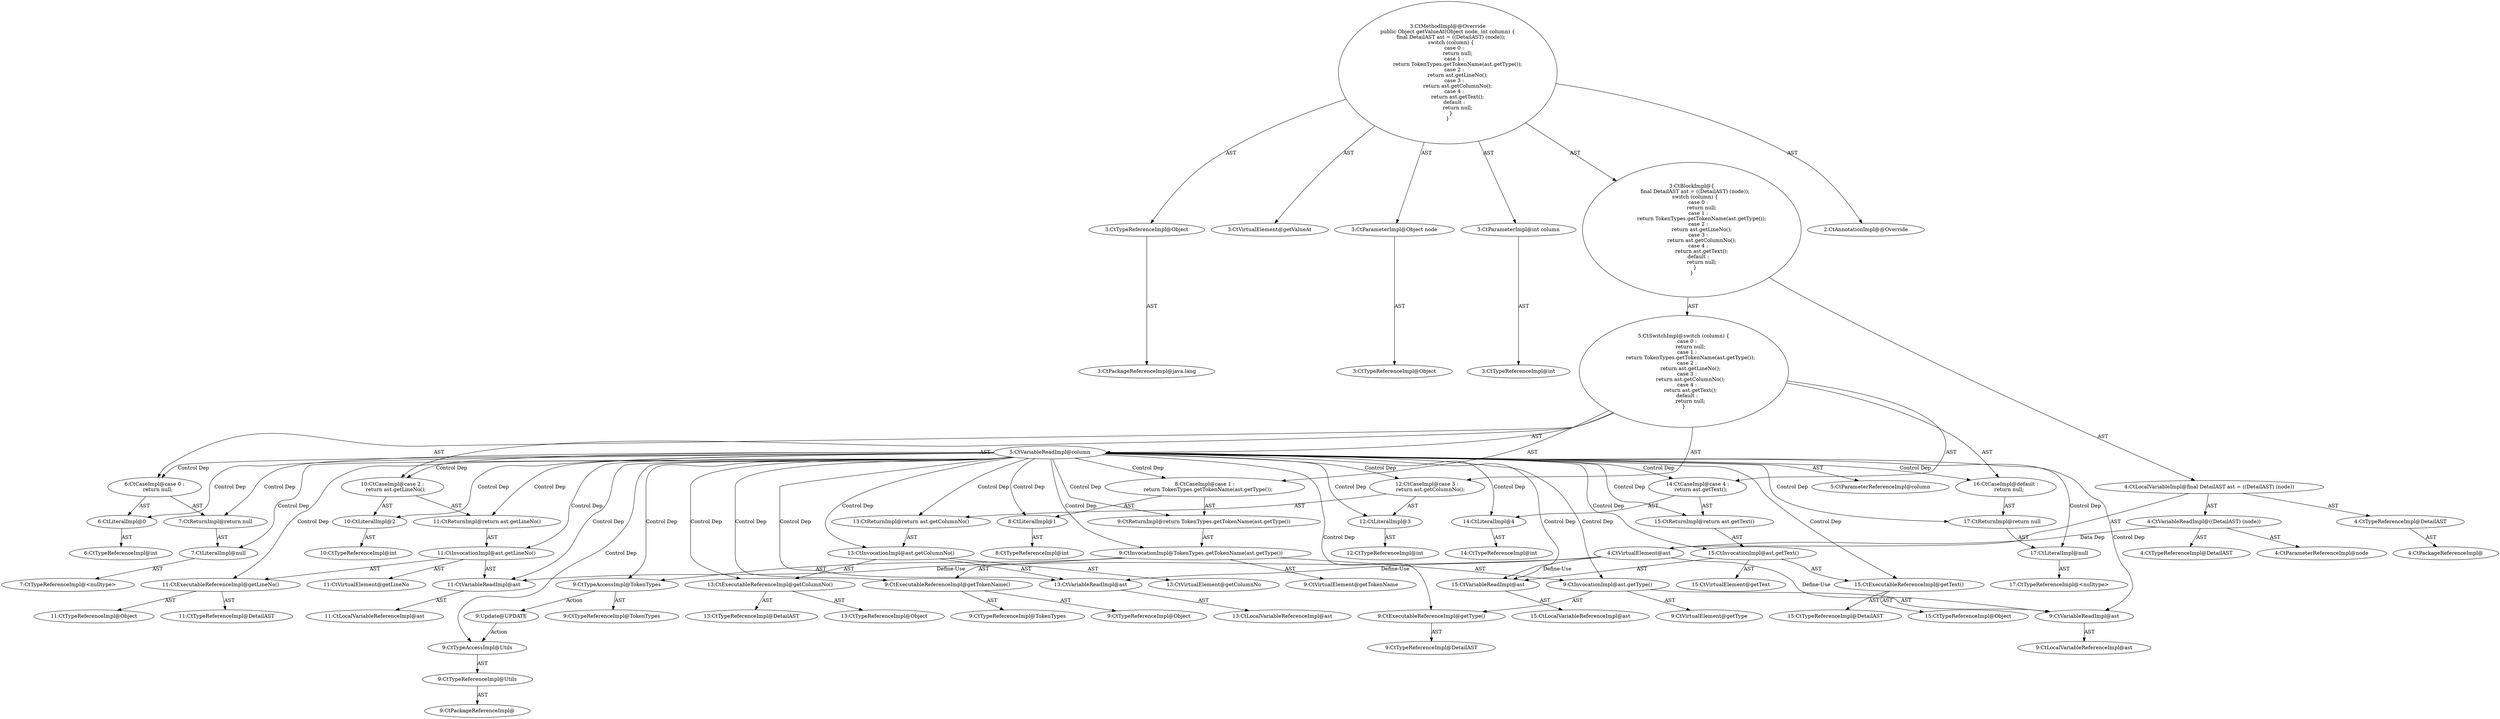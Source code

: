 digraph "getValueAt#?,Object,int" {
0 [label="3:CtTypeReferenceImpl@Object" shape=ellipse]
1 [label="3:CtPackageReferenceImpl@java.lang" shape=ellipse]
2 [label="3:CtVirtualElement@getValueAt" shape=ellipse]
3 [label="3:CtParameterImpl@Object node" shape=ellipse]
4 [label="3:CtTypeReferenceImpl@Object" shape=ellipse]
5 [label="3:CtParameterImpl@int column" shape=ellipse]
6 [label="3:CtTypeReferenceImpl@int" shape=ellipse]
7 [label="4:CtTypeReferenceImpl@DetailAST" shape=ellipse]
8 [label="4:CtPackageReferenceImpl@" shape=ellipse]
9 [label="4:CtVariableReadImpl@((DetailAST) (node))" shape=ellipse]
10 [label="4:CtTypeReferenceImpl@DetailAST" shape=ellipse]
11 [label="4:CtParameterReferenceImpl@node" shape=ellipse]
12 [label="4:CtVirtualElement@ast" shape=ellipse]
13 [label="4:CtLocalVariableImpl@final DetailAST ast = ((DetailAST) (node))" shape=ellipse]
14 [label="5:CtVariableReadImpl@column" shape=ellipse]
15 [label="5:CtParameterReferenceImpl@column" shape=ellipse]
16 [label="6:CtLiteralImpl@0" shape=ellipse]
17 [label="6:CtTypeReferenceImpl@int" shape=ellipse]
18 [label="7:CtLiteralImpl@null" shape=ellipse]
19 [label="7:CtTypeReferenceImpl@<nulltype>" shape=ellipse]
20 [label="7:CtReturnImpl@return null" shape=ellipse]
21 [label="6:CtCaseImpl@case 0 :
    return null;" shape=ellipse]
22 [label="8:CtLiteralImpl@1" shape=ellipse]
23 [label="8:CtTypeReferenceImpl@int" shape=ellipse]
24 [label="9:CtExecutableReferenceImpl@getTokenName()" shape=ellipse]
25 [label="9:CtTypeReferenceImpl@TokenTypes" shape=ellipse]
26 [label="9:CtTypeReferenceImpl@Object" shape=ellipse]
27 [label="9:CtVirtualElement@getTokenName" shape=ellipse]
28 [label="9:CtTypeAccessImpl@TokenTypes" shape=ellipse]
29 [label="9:CtTypeReferenceImpl@TokenTypes" shape=ellipse]
30 [label="9:CtExecutableReferenceImpl@getType()" shape=ellipse]
31 [label="9:CtTypeReferenceImpl@DetailAST" shape=ellipse]
32 [label="9:CtVirtualElement@getType" shape=ellipse]
33 [label="9:CtVariableReadImpl@ast" shape=ellipse]
34 [label="9:CtLocalVariableReferenceImpl@ast" shape=ellipse]
35 [label="9:CtInvocationImpl@ast.getType()" shape=ellipse]
36 [label="9:CtInvocationImpl@TokenTypes.getTokenName(ast.getType())" shape=ellipse]
37 [label="9:CtReturnImpl@return TokenTypes.getTokenName(ast.getType())" shape=ellipse]
38 [label="8:CtCaseImpl@case 1 :
    return TokenTypes.getTokenName(ast.getType());" shape=ellipse]
39 [label="10:CtLiteralImpl@2" shape=ellipse]
40 [label="10:CtTypeReferenceImpl@int" shape=ellipse]
41 [label="11:CtExecutableReferenceImpl@getLineNo()" shape=ellipse]
42 [label="11:CtTypeReferenceImpl@DetailAST" shape=ellipse]
43 [label="11:CtTypeReferenceImpl@Object" shape=ellipse]
44 [label="11:CtVirtualElement@getLineNo" shape=ellipse]
45 [label="11:CtVariableReadImpl@ast" shape=ellipse]
46 [label="11:CtLocalVariableReferenceImpl@ast" shape=ellipse]
47 [label="11:CtInvocationImpl@ast.getLineNo()" shape=ellipse]
48 [label="11:CtReturnImpl@return ast.getLineNo()" shape=ellipse]
49 [label="10:CtCaseImpl@case 2 :
    return ast.getLineNo();" shape=ellipse]
50 [label="12:CtLiteralImpl@3" shape=ellipse]
51 [label="12:CtTypeReferenceImpl@int" shape=ellipse]
52 [label="13:CtExecutableReferenceImpl@getColumnNo()" shape=ellipse]
53 [label="13:CtTypeReferenceImpl@DetailAST" shape=ellipse]
54 [label="13:CtTypeReferenceImpl@Object" shape=ellipse]
55 [label="13:CtVirtualElement@getColumnNo" shape=ellipse]
56 [label="13:CtVariableReadImpl@ast" shape=ellipse]
57 [label="13:CtLocalVariableReferenceImpl@ast" shape=ellipse]
58 [label="13:CtInvocationImpl@ast.getColumnNo()" shape=ellipse]
59 [label="13:CtReturnImpl@return ast.getColumnNo()" shape=ellipse]
60 [label="12:CtCaseImpl@case 3 :
    return ast.getColumnNo();" shape=ellipse]
61 [label="14:CtLiteralImpl@4" shape=ellipse]
62 [label="14:CtTypeReferenceImpl@int" shape=ellipse]
63 [label="15:CtExecutableReferenceImpl@getText()" shape=ellipse]
64 [label="15:CtTypeReferenceImpl@DetailAST" shape=ellipse]
65 [label="15:CtTypeReferenceImpl@Object" shape=ellipse]
66 [label="15:CtVirtualElement@getText" shape=ellipse]
67 [label="15:CtVariableReadImpl@ast" shape=ellipse]
68 [label="15:CtLocalVariableReferenceImpl@ast" shape=ellipse]
69 [label="15:CtInvocationImpl@ast.getText()" shape=ellipse]
70 [label="15:CtReturnImpl@return ast.getText()" shape=ellipse]
71 [label="14:CtCaseImpl@case 4 :
    return ast.getText();" shape=ellipse]
72 [label="17:CtLiteralImpl@null" shape=ellipse]
73 [label="17:CtTypeReferenceImpl@<nulltype>" shape=ellipse]
74 [label="17:CtReturnImpl@return null" shape=ellipse]
75 [label="16:CtCaseImpl@default :
    return null;" shape=ellipse]
76 [label="5:CtSwitchImpl@switch (column) \{
    case 0 :
        return null;
    case 1 :
        return TokenTypes.getTokenName(ast.getType());
    case 2 :
        return ast.getLineNo();
    case 3 :
        return ast.getColumnNo();
    case 4 :
        return ast.getText();
    default :
        return null;
\}" shape=ellipse]
77 [label="3:CtBlockImpl@\{
    final DetailAST ast = ((DetailAST) (node));
    switch (column) \{
        case 0 :
            return null;
        case 1 :
            return TokenTypes.getTokenName(ast.getType());
        case 2 :
            return ast.getLineNo();
        case 3 :
            return ast.getColumnNo();
        case 4 :
            return ast.getText();
        default :
            return null;
    \}
\}" shape=ellipse]
78 [label="3:CtMethodImpl@@Override
public Object getValueAt(Object node, int column) \{
    final DetailAST ast = ((DetailAST) (node));
    switch (column) \{
        case 0 :
            return null;
        case 1 :
            return TokenTypes.getTokenName(ast.getType());
        case 2 :
            return ast.getLineNo();
        case 3 :
            return ast.getColumnNo();
        case 4 :
            return ast.getText();
        default :
            return null;
    \}
\}" shape=ellipse]
79 [label="2:CtAnnotationImpl@@Override" shape=ellipse]
80 [label="9:Update@UPDATE" shape=ellipse]
81 [label="9:CtPackageReferenceImpl@" shape=ellipse]
82 [label="9:CtTypeReferenceImpl@Utils" shape=ellipse]
83 [label="9:CtTypeAccessImpl@Utils" shape=ellipse]
0 -> 1 [label="AST"];
3 -> 4 [label="AST"];
5 -> 6 [label="AST"];
7 -> 8 [label="AST"];
9 -> 10 [label="AST"];
9 -> 11 [label="AST"];
9 -> 12 [label="Data Dep"];
12 -> 33 [label="Define-Use"];
12 -> 45 [label="Define-Use"];
12 -> 56 [label="Define-Use"];
12 -> 67 [label="Define-Use"];
13 -> 12 [label="AST"];
13 -> 7 [label="AST"];
13 -> 9 [label="AST"];
14 -> 15 [label="AST"];
14 -> 21 [label="Control Dep"];
14 -> 16 [label="Control Dep"];
14 -> 20 [label="Control Dep"];
14 -> 18 [label="Control Dep"];
14 -> 38 [label="Control Dep"];
14 -> 22 [label="Control Dep"];
14 -> 37 [label="Control Dep"];
14 -> 36 [label="Control Dep"];
14 -> 24 [label="Control Dep"];
14 -> 28 [label="Control Dep"];
14 -> 35 [label="Control Dep"];
14 -> 30 [label="Control Dep"];
14 -> 33 [label="Control Dep"];
14 -> 49 [label="Control Dep"];
14 -> 39 [label="Control Dep"];
14 -> 48 [label="Control Dep"];
14 -> 47 [label="Control Dep"];
14 -> 41 [label="Control Dep"];
14 -> 45 [label="Control Dep"];
14 -> 60 [label="Control Dep"];
14 -> 50 [label="Control Dep"];
14 -> 59 [label="Control Dep"];
14 -> 58 [label="Control Dep"];
14 -> 52 [label="Control Dep"];
14 -> 56 [label="Control Dep"];
14 -> 71 [label="Control Dep"];
14 -> 61 [label="Control Dep"];
14 -> 70 [label="Control Dep"];
14 -> 69 [label="Control Dep"];
14 -> 63 [label="Control Dep"];
14 -> 67 [label="Control Dep"];
14 -> 75 [label="Control Dep"];
14 -> 74 [label="Control Dep"];
14 -> 72 [label="Control Dep"];
14 -> 83 [label="Control Dep"];
16 -> 17 [label="AST"];
18 -> 19 [label="AST"];
20 -> 18 [label="AST"];
21 -> 16 [label="AST"];
21 -> 20 [label="AST"];
22 -> 23 [label="AST"];
24 -> 25 [label="AST"];
24 -> 26 [label="AST"];
28 -> 29 [label="AST"];
28 -> 80 [label="Action"];
30 -> 31 [label="AST"];
33 -> 34 [label="AST"];
35 -> 32 [label="AST"];
35 -> 33 [label="AST"];
35 -> 30 [label="AST"];
36 -> 27 [label="AST"];
36 -> 28 [label="AST"];
36 -> 24 [label="AST"];
36 -> 35 [label="AST"];
37 -> 36 [label="AST"];
38 -> 22 [label="AST"];
38 -> 37 [label="AST"];
39 -> 40 [label="AST"];
41 -> 42 [label="AST"];
41 -> 43 [label="AST"];
45 -> 46 [label="AST"];
47 -> 44 [label="AST"];
47 -> 45 [label="AST"];
47 -> 41 [label="AST"];
48 -> 47 [label="AST"];
49 -> 39 [label="AST"];
49 -> 48 [label="AST"];
50 -> 51 [label="AST"];
52 -> 53 [label="AST"];
52 -> 54 [label="AST"];
56 -> 57 [label="AST"];
58 -> 55 [label="AST"];
58 -> 56 [label="AST"];
58 -> 52 [label="AST"];
59 -> 58 [label="AST"];
60 -> 50 [label="AST"];
60 -> 59 [label="AST"];
61 -> 62 [label="AST"];
63 -> 64 [label="AST"];
63 -> 65 [label="AST"];
67 -> 68 [label="AST"];
69 -> 66 [label="AST"];
69 -> 67 [label="AST"];
69 -> 63 [label="AST"];
70 -> 69 [label="AST"];
71 -> 61 [label="AST"];
71 -> 70 [label="AST"];
72 -> 73 [label="AST"];
74 -> 72 [label="AST"];
75 -> 74 [label="AST"];
76 -> 14 [label="AST"];
76 -> 21 [label="AST"];
76 -> 38 [label="AST"];
76 -> 49 [label="AST"];
76 -> 60 [label="AST"];
76 -> 71 [label="AST"];
76 -> 75 [label="AST"];
77 -> 13 [label="AST"];
77 -> 76 [label="AST"];
78 -> 2 [label="AST"];
78 -> 79 [label="AST"];
78 -> 0 [label="AST"];
78 -> 3 [label="AST"];
78 -> 5 [label="AST"];
78 -> 77 [label="AST"];
80 -> 83 [label="Action"];
82 -> 81 [label="AST"];
83 -> 82 [label="AST"];
}